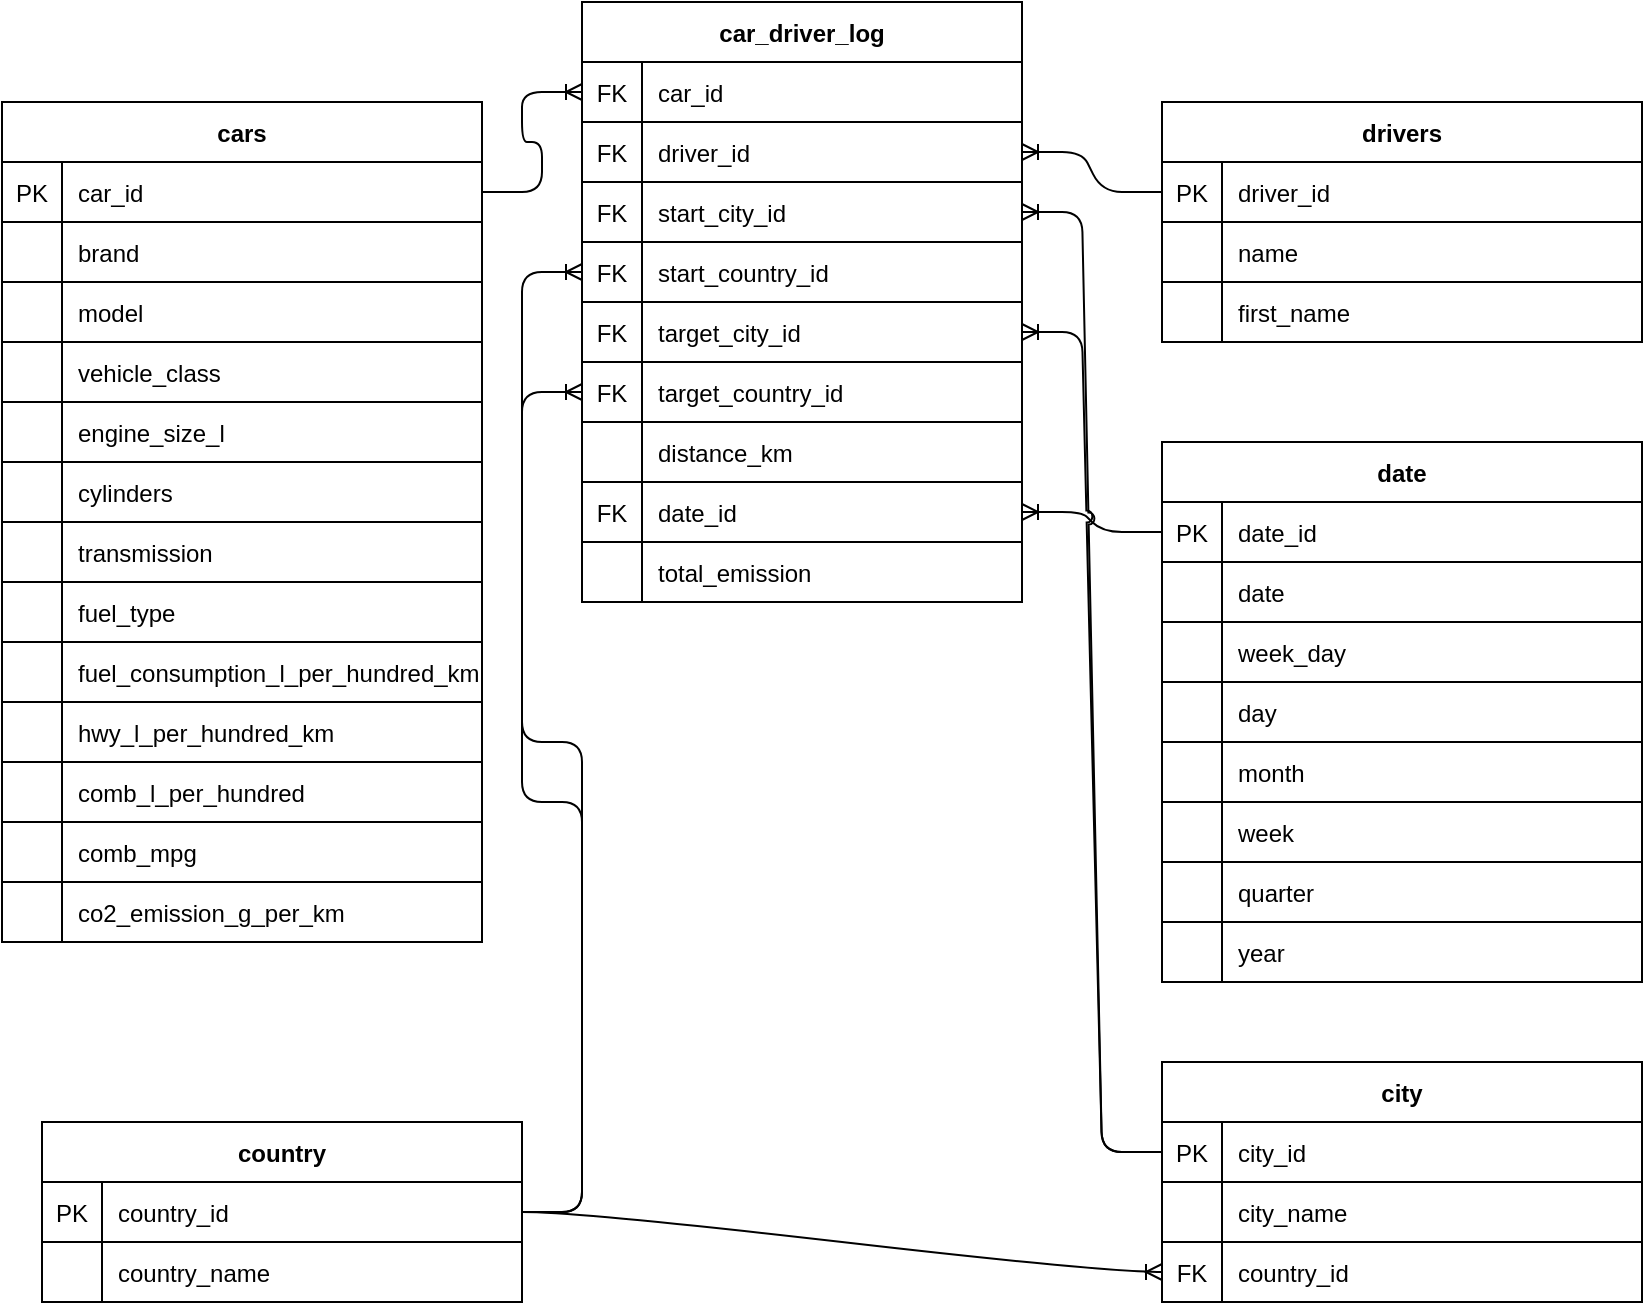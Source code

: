 <mxfile version="17.5.0" type="device"><diagram id="R2lEEEUBdFMjLlhIrx00" name="Page-1"><mxGraphModel dx="1422" dy="762" grid="1" gridSize="10" guides="1" tooltips="1" connect="1" arrows="1" fold="1" page="1" pageScale="1" pageWidth="850" pageHeight="1100" math="0" shadow="0" extFonts="Permanent Marker^https://fonts.googleapis.com/css?family=Permanent+Marker"><root><mxCell id="0"/><mxCell id="1" parent="0"/><mxCell id="C-vyLk0tnHw3VtMMgP7b-23" value="car_driver_log" style="shape=table;startSize=30;container=1;collapsible=1;childLayout=tableLayout;fixedRows=1;rowLines=0;fontStyle=1;align=center;resizeLast=1;" parent="1" vertex="1"><mxGeometry x="300" y="50" width="220" height="300" as="geometry"/></mxCell><mxCell id="jI9njVgpMl60CvaGrzsF-31" style="shape=partialRectangle;collapsible=0;dropTarget=0;pointerEvents=0;fillColor=none;points=[[0,0.5],[1,0.5]];portConstraint=eastwest;top=0;left=0;right=0;bottom=1;" vertex="1" parent="C-vyLk0tnHw3VtMMgP7b-23"><mxGeometry y="30" width="220" height="30" as="geometry"/></mxCell><mxCell id="jI9njVgpMl60CvaGrzsF-32" value="FK" style="shape=partialRectangle;overflow=hidden;connectable=0;fillColor=none;top=0;left=0;bottom=0;right=0;fontStyle=0;" vertex="1" parent="jI9njVgpMl60CvaGrzsF-31"><mxGeometry width="30" height="30" as="geometry"><mxRectangle width="30" height="30" as="alternateBounds"/></mxGeometry></mxCell><mxCell id="jI9njVgpMl60CvaGrzsF-33" value="car_id" style="shape=partialRectangle;overflow=hidden;connectable=0;fillColor=none;top=0;left=0;bottom=0;right=0;align=left;spacingLeft=6;fontStyle=0;" vertex="1" parent="jI9njVgpMl60CvaGrzsF-31"><mxGeometry x="30" width="190" height="30" as="geometry"><mxRectangle width="190" height="30" as="alternateBounds"/></mxGeometry></mxCell><mxCell id="jI9njVgpMl60CvaGrzsF-28" style="shape=partialRectangle;collapsible=0;dropTarget=0;pointerEvents=0;fillColor=none;points=[[0,0.5],[1,0.5]];portConstraint=eastwest;top=0;left=0;right=0;bottom=1;fontStyle=0" vertex="1" parent="C-vyLk0tnHw3VtMMgP7b-23"><mxGeometry y="60" width="220" height="30" as="geometry"/></mxCell><mxCell id="jI9njVgpMl60CvaGrzsF-29" value="FK" style="shape=partialRectangle;overflow=hidden;connectable=0;fillColor=none;top=0;left=0;bottom=0;right=0;fontStyle=0;" vertex="1" parent="jI9njVgpMl60CvaGrzsF-28"><mxGeometry width="30" height="30" as="geometry"><mxRectangle width="30" height="30" as="alternateBounds"/></mxGeometry></mxCell><mxCell id="jI9njVgpMl60CvaGrzsF-30" value="driver_id" style="shape=partialRectangle;overflow=hidden;connectable=0;fillColor=none;top=0;left=0;bottom=0;right=0;align=left;spacingLeft=6;fontStyle=0;" vertex="1" parent="jI9njVgpMl60CvaGrzsF-28"><mxGeometry x="30" width="190" height="30" as="geometry"><mxRectangle width="190" height="30" as="alternateBounds"/></mxGeometry></mxCell><mxCell id="jI9njVgpMl60CvaGrzsF-25" style="shape=partialRectangle;collapsible=0;dropTarget=0;pointerEvents=0;fillColor=none;points=[[0,0.5],[1,0.5]];portConstraint=eastwest;top=0;left=0;right=0;bottom=1;fontStyle=0" vertex="1" parent="C-vyLk0tnHw3VtMMgP7b-23"><mxGeometry y="90" width="220" height="30" as="geometry"/></mxCell><mxCell id="jI9njVgpMl60CvaGrzsF-26" value="FK" style="shape=partialRectangle;overflow=hidden;connectable=0;fillColor=none;top=0;left=0;bottom=0;right=0;fontStyle=0;" vertex="1" parent="jI9njVgpMl60CvaGrzsF-25"><mxGeometry width="30" height="30" as="geometry"><mxRectangle width="30" height="30" as="alternateBounds"/></mxGeometry></mxCell><mxCell id="jI9njVgpMl60CvaGrzsF-27" value="start_city_id" style="shape=partialRectangle;overflow=hidden;connectable=0;fillColor=none;top=0;left=0;bottom=0;right=0;align=left;spacingLeft=6;fontStyle=0;" vertex="1" parent="jI9njVgpMl60CvaGrzsF-25"><mxGeometry x="30" width="190" height="30" as="geometry"><mxRectangle width="190" height="30" as="alternateBounds"/></mxGeometry></mxCell><mxCell id="jI9njVgpMl60CvaGrzsF-22" style="shape=partialRectangle;collapsible=0;dropTarget=0;pointerEvents=0;fillColor=none;points=[[0,0.5],[1,0.5]];portConstraint=eastwest;top=0;left=0;right=0;bottom=1;fontStyle=0" vertex="1" parent="C-vyLk0tnHw3VtMMgP7b-23"><mxGeometry y="120" width="220" height="30" as="geometry"/></mxCell><mxCell id="jI9njVgpMl60CvaGrzsF-23" value="FK" style="shape=partialRectangle;overflow=hidden;connectable=0;fillColor=none;top=0;left=0;bottom=0;right=0;fontStyle=0;" vertex="1" parent="jI9njVgpMl60CvaGrzsF-22"><mxGeometry width="30" height="30" as="geometry"><mxRectangle width="30" height="30" as="alternateBounds"/></mxGeometry></mxCell><mxCell id="jI9njVgpMl60CvaGrzsF-24" value="start_country_id" style="shape=partialRectangle;overflow=hidden;connectable=0;fillColor=none;top=0;left=0;bottom=0;right=0;align=left;spacingLeft=6;fontStyle=0;" vertex="1" parent="jI9njVgpMl60CvaGrzsF-22"><mxGeometry x="30" width="190" height="30" as="geometry"><mxRectangle width="190" height="30" as="alternateBounds"/></mxGeometry></mxCell><mxCell id="jI9njVgpMl60CvaGrzsF-19" style="shape=partialRectangle;collapsible=0;dropTarget=0;pointerEvents=0;fillColor=none;points=[[0,0.5],[1,0.5]];portConstraint=eastwest;top=0;left=0;right=0;bottom=1;fontStyle=0" vertex="1" parent="C-vyLk0tnHw3VtMMgP7b-23"><mxGeometry y="150" width="220" height="30" as="geometry"/></mxCell><mxCell id="jI9njVgpMl60CvaGrzsF-20" value="FK" style="shape=partialRectangle;overflow=hidden;connectable=0;fillColor=none;top=0;left=0;bottom=0;right=0;fontStyle=0;" vertex="1" parent="jI9njVgpMl60CvaGrzsF-19"><mxGeometry width="30" height="30" as="geometry"><mxRectangle width="30" height="30" as="alternateBounds"/></mxGeometry></mxCell><mxCell id="jI9njVgpMl60CvaGrzsF-21" value="target_city_id" style="shape=partialRectangle;overflow=hidden;connectable=0;fillColor=none;top=0;left=0;bottom=0;right=0;align=left;spacingLeft=6;fontStyle=0;" vertex="1" parent="jI9njVgpMl60CvaGrzsF-19"><mxGeometry x="30" width="190" height="30" as="geometry"><mxRectangle width="190" height="30" as="alternateBounds"/></mxGeometry></mxCell><mxCell id="jI9njVgpMl60CvaGrzsF-16" style="shape=partialRectangle;collapsible=0;dropTarget=0;pointerEvents=0;fillColor=none;points=[[0,0.5],[1,0.5]];portConstraint=eastwest;top=0;left=0;right=0;bottom=1;fontStyle=0" vertex="1" parent="C-vyLk0tnHw3VtMMgP7b-23"><mxGeometry y="180" width="220" height="30" as="geometry"/></mxCell><mxCell id="jI9njVgpMl60CvaGrzsF-17" value="FK" style="shape=partialRectangle;overflow=hidden;connectable=0;fillColor=none;top=0;left=0;bottom=0;right=0;fontStyle=0;" vertex="1" parent="jI9njVgpMl60CvaGrzsF-16"><mxGeometry width="30" height="30" as="geometry"><mxRectangle width="30" height="30" as="alternateBounds"/></mxGeometry></mxCell><mxCell id="jI9njVgpMl60CvaGrzsF-18" value="target_country_id" style="shape=partialRectangle;overflow=hidden;connectable=0;fillColor=none;top=0;left=0;bottom=0;right=0;align=left;spacingLeft=6;fontStyle=0;" vertex="1" parent="jI9njVgpMl60CvaGrzsF-16"><mxGeometry x="30" width="190" height="30" as="geometry"><mxRectangle width="190" height="30" as="alternateBounds"/></mxGeometry></mxCell><mxCell id="jI9njVgpMl60CvaGrzsF-13" style="shape=partialRectangle;collapsible=0;dropTarget=0;pointerEvents=0;fillColor=none;points=[[0,0.5],[1,0.5]];portConstraint=eastwest;top=0;left=0;right=0;bottom=1;fontStyle=0" vertex="1" parent="C-vyLk0tnHw3VtMMgP7b-23"><mxGeometry y="210" width="220" height="30" as="geometry"/></mxCell><mxCell id="jI9njVgpMl60CvaGrzsF-14" style="shape=partialRectangle;overflow=hidden;connectable=0;fillColor=none;top=0;left=0;bottom=0;right=0;fontStyle=0;" vertex="1" parent="jI9njVgpMl60CvaGrzsF-13"><mxGeometry width="30" height="30" as="geometry"><mxRectangle width="30" height="30" as="alternateBounds"/></mxGeometry></mxCell><mxCell id="jI9njVgpMl60CvaGrzsF-15" value="distance_km" style="shape=partialRectangle;overflow=hidden;connectable=0;fillColor=none;top=0;left=0;bottom=0;right=0;align=left;spacingLeft=6;fontStyle=0;" vertex="1" parent="jI9njVgpMl60CvaGrzsF-13"><mxGeometry x="30" width="190" height="30" as="geometry"><mxRectangle width="190" height="30" as="alternateBounds"/></mxGeometry></mxCell><mxCell id="jI9njVgpMl60CvaGrzsF-10" style="shape=partialRectangle;collapsible=0;dropTarget=0;pointerEvents=0;fillColor=none;points=[[0,0.5],[1,0.5]];portConstraint=eastwest;top=0;left=0;right=0;bottom=1;fontStyle=0" vertex="1" parent="C-vyLk0tnHw3VtMMgP7b-23"><mxGeometry y="240" width="220" height="30" as="geometry"/></mxCell><mxCell id="jI9njVgpMl60CvaGrzsF-11" value="FK" style="shape=partialRectangle;overflow=hidden;connectable=0;fillColor=none;top=0;left=0;bottom=0;right=0;fontStyle=0;" vertex="1" parent="jI9njVgpMl60CvaGrzsF-10"><mxGeometry width="30" height="30" as="geometry"><mxRectangle width="30" height="30" as="alternateBounds"/></mxGeometry></mxCell><mxCell id="jI9njVgpMl60CvaGrzsF-12" value="date_id" style="shape=partialRectangle;overflow=hidden;connectable=0;fillColor=none;top=0;left=0;bottom=0;right=0;align=left;spacingLeft=6;fontStyle=0;" vertex="1" parent="jI9njVgpMl60CvaGrzsF-10"><mxGeometry x="30" width="190" height="30" as="geometry"><mxRectangle width="190" height="30" as="alternateBounds"/></mxGeometry></mxCell><mxCell id="jI9njVgpMl60CvaGrzsF-7" style="shape=partialRectangle;collapsible=0;dropTarget=0;pointerEvents=0;fillColor=none;points=[[0,0.5],[1,0.5]];portConstraint=eastwest;top=0;left=0;right=0;bottom=1;fontStyle=0" vertex="1" parent="C-vyLk0tnHw3VtMMgP7b-23"><mxGeometry y="270" width="220" height="30" as="geometry"/></mxCell><mxCell id="jI9njVgpMl60CvaGrzsF-8" style="shape=partialRectangle;overflow=hidden;connectable=0;fillColor=none;top=0;left=0;bottom=0;right=0;fontStyle=0;" vertex="1" parent="jI9njVgpMl60CvaGrzsF-7"><mxGeometry width="30" height="30" as="geometry"><mxRectangle width="30" height="30" as="alternateBounds"/></mxGeometry></mxCell><mxCell id="jI9njVgpMl60CvaGrzsF-9" value="total_emission" style="shape=partialRectangle;overflow=hidden;connectable=0;fillColor=none;top=0;left=0;bottom=0;right=0;align=left;spacingLeft=6;fontStyle=0;" vertex="1" parent="jI9njVgpMl60CvaGrzsF-7"><mxGeometry x="30" width="190" height="30" as="geometry"><mxRectangle width="190" height="30" as="alternateBounds"/></mxGeometry></mxCell><mxCell id="jI9njVgpMl60CvaGrzsF-34" value="cars" style="shape=table;startSize=30;container=1;collapsible=1;childLayout=tableLayout;fixedRows=1;rowLines=0;fontStyle=1;align=center;resizeLast=1;" vertex="1" parent="1"><mxGeometry x="10" y="100" width="240" height="420" as="geometry"/></mxCell><mxCell id="jI9njVgpMl60CvaGrzsF-35" style="shape=partialRectangle;collapsible=0;dropTarget=0;pointerEvents=0;fillColor=none;points=[[0,0.5],[1,0.5]];portConstraint=eastwest;top=0;left=0;right=0;bottom=1;" vertex="1" parent="jI9njVgpMl60CvaGrzsF-34"><mxGeometry y="30" width="240" height="30" as="geometry"/></mxCell><mxCell id="jI9njVgpMl60CvaGrzsF-36" value="PK" style="shape=partialRectangle;overflow=hidden;connectable=0;fillColor=none;top=0;left=0;bottom=0;right=0;fontStyle=0;" vertex="1" parent="jI9njVgpMl60CvaGrzsF-35"><mxGeometry width="30" height="30" as="geometry"><mxRectangle width="30" height="30" as="alternateBounds"/></mxGeometry></mxCell><mxCell id="jI9njVgpMl60CvaGrzsF-37" value="car_id" style="shape=partialRectangle;overflow=hidden;connectable=0;fillColor=none;top=0;left=0;bottom=0;right=0;align=left;spacingLeft=6;fontStyle=0;" vertex="1" parent="jI9njVgpMl60CvaGrzsF-35"><mxGeometry x="30" width="210" height="30" as="geometry"><mxRectangle width="210" height="30" as="alternateBounds"/></mxGeometry></mxCell><mxCell id="jI9njVgpMl60CvaGrzsF-50" style="shape=partialRectangle;collapsible=0;dropTarget=0;pointerEvents=0;fillColor=none;points=[[0,0.5],[1,0.5]];portConstraint=eastwest;top=0;left=0;right=0;bottom=1;fontStyle=0" vertex="1" parent="jI9njVgpMl60CvaGrzsF-34"><mxGeometry y="60" width="240" height="30" as="geometry"/></mxCell><mxCell id="jI9njVgpMl60CvaGrzsF-51" value="" style="shape=partialRectangle;overflow=hidden;connectable=0;fillColor=none;top=0;left=0;bottom=0;right=0;fontStyle=0;" vertex="1" parent="jI9njVgpMl60CvaGrzsF-50"><mxGeometry width="30" height="30" as="geometry"><mxRectangle width="30" height="30" as="alternateBounds"/></mxGeometry></mxCell><mxCell id="jI9njVgpMl60CvaGrzsF-52" value="brand" style="shape=partialRectangle;overflow=hidden;connectable=0;fillColor=none;top=0;left=0;bottom=0;right=0;align=left;spacingLeft=6;fontStyle=0;" vertex="1" parent="jI9njVgpMl60CvaGrzsF-50"><mxGeometry x="30" width="210" height="30" as="geometry"><mxRectangle width="210" height="30" as="alternateBounds"/></mxGeometry></mxCell><mxCell id="jI9njVgpMl60CvaGrzsF-53" style="shape=partialRectangle;collapsible=0;dropTarget=0;pointerEvents=0;fillColor=none;points=[[0,0.5],[1,0.5]];portConstraint=eastwest;top=0;left=0;right=0;bottom=1;fontStyle=0" vertex="1" parent="jI9njVgpMl60CvaGrzsF-34"><mxGeometry y="90" width="240" height="30" as="geometry"/></mxCell><mxCell id="jI9njVgpMl60CvaGrzsF-54" style="shape=partialRectangle;overflow=hidden;connectable=0;fillColor=none;top=0;left=0;bottom=0;right=0;fontStyle=0;" vertex="1" parent="jI9njVgpMl60CvaGrzsF-53"><mxGeometry width="30" height="30" as="geometry"><mxRectangle width="30" height="30" as="alternateBounds"/></mxGeometry></mxCell><mxCell id="jI9njVgpMl60CvaGrzsF-55" value="model" style="shape=partialRectangle;overflow=hidden;connectable=0;fillColor=none;top=0;left=0;bottom=0;right=0;align=left;spacingLeft=6;fontStyle=0;" vertex="1" parent="jI9njVgpMl60CvaGrzsF-53"><mxGeometry x="30" width="210" height="30" as="geometry"><mxRectangle width="210" height="30" as="alternateBounds"/></mxGeometry></mxCell><mxCell id="jI9njVgpMl60CvaGrzsF-56" style="shape=partialRectangle;collapsible=0;dropTarget=0;pointerEvents=0;fillColor=none;points=[[0,0.5],[1,0.5]];portConstraint=eastwest;top=0;left=0;right=0;bottom=1;fontStyle=0" vertex="1" parent="jI9njVgpMl60CvaGrzsF-34"><mxGeometry y="120" width="240" height="30" as="geometry"/></mxCell><mxCell id="jI9njVgpMl60CvaGrzsF-57" value="" style="shape=partialRectangle;overflow=hidden;connectable=0;fillColor=none;top=0;left=0;bottom=0;right=0;fontStyle=0;" vertex="1" parent="jI9njVgpMl60CvaGrzsF-56"><mxGeometry width="30" height="30" as="geometry"><mxRectangle width="30" height="30" as="alternateBounds"/></mxGeometry></mxCell><mxCell id="jI9njVgpMl60CvaGrzsF-58" value="vehicle_class" style="shape=partialRectangle;overflow=hidden;connectable=0;fillColor=none;top=0;left=0;bottom=0;right=0;align=left;spacingLeft=6;fontStyle=0;" vertex="1" parent="jI9njVgpMl60CvaGrzsF-56"><mxGeometry x="30" width="210" height="30" as="geometry"><mxRectangle width="210" height="30" as="alternateBounds"/></mxGeometry></mxCell><mxCell id="jI9njVgpMl60CvaGrzsF-59" style="shape=partialRectangle;collapsible=0;dropTarget=0;pointerEvents=0;fillColor=none;points=[[0,0.5],[1,0.5]];portConstraint=eastwest;top=0;left=0;right=0;bottom=1;fontStyle=0" vertex="1" parent="jI9njVgpMl60CvaGrzsF-34"><mxGeometry y="150" width="240" height="30" as="geometry"/></mxCell><mxCell id="jI9njVgpMl60CvaGrzsF-60" style="shape=partialRectangle;overflow=hidden;connectable=0;fillColor=none;top=0;left=0;bottom=0;right=0;fontStyle=0;" vertex="1" parent="jI9njVgpMl60CvaGrzsF-59"><mxGeometry width="30" height="30" as="geometry"><mxRectangle width="30" height="30" as="alternateBounds"/></mxGeometry></mxCell><mxCell id="jI9njVgpMl60CvaGrzsF-61" value="engine_size_l" style="shape=partialRectangle;overflow=hidden;connectable=0;fillColor=none;top=0;left=0;bottom=0;right=0;align=left;spacingLeft=6;fontStyle=0;" vertex="1" parent="jI9njVgpMl60CvaGrzsF-59"><mxGeometry x="30" width="210" height="30" as="geometry"><mxRectangle width="210" height="30" as="alternateBounds"/></mxGeometry></mxCell><mxCell id="jI9njVgpMl60CvaGrzsF-65" style="shape=partialRectangle;collapsible=0;dropTarget=0;pointerEvents=0;fillColor=none;points=[[0,0.5],[1,0.5]];portConstraint=eastwest;top=0;left=0;right=0;bottom=1;fontStyle=0" vertex="1" parent="jI9njVgpMl60CvaGrzsF-34"><mxGeometry y="180" width="240" height="30" as="geometry"/></mxCell><mxCell id="jI9njVgpMl60CvaGrzsF-66" style="shape=partialRectangle;overflow=hidden;connectable=0;fillColor=none;top=0;left=0;bottom=0;right=0;fontStyle=0;" vertex="1" parent="jI9njVgpMl60CvaGrzsF-65"><mxGeometry width="30" height="30" as="geometry"><mxRectangle width="30" height="30" as="alternateBounds"/></mxGeometry></mxCell><mxCell id="jI9njVgpMl60CvaGrzsF-67" value="cylinders" style="shape=partialRectangle;overflow=hidden;connectable=0;fillColor=none;top=0;left=0;bottom=0;right=0;align=left;spacingLeft=6;fontStyle=0;" vertex="1" parent="jI9njVgpMl60CvaGrzsF-65"><mxGeometry x="30" width="210" height="30" as="geometry"><mxRectangle width="210" height="30" as="alternateBounds"/></mxGeometry></mxCell><mxCell id="jI9njVgpMl60CvaGrzsF-68" style="shape=partialRectangle;collapsible=0;dropTarget=0;pointerEvents=0;fillColor=none;points=[[0,0.5],[1,0.5]];portConstraint=eastwest;top=0;left=0;right=0;bottom=1;fontStyle=0" vertex="1" parent="jI9njVgpMl60CvaGrzsF-34"><mxGeometry y="210" width="240" height="30" as="geometry"/></mxCell><mxCell id="jI9njVgpMl60CvaGrzsF-69" style="shape=partialRectangle;overflow=hidden;connectable=0;fillColor=none;top=0;left=0;bottom=0;right=0;fontStyle=0;" vertex="1" parent="jI9njVgpMl60CvaGrzsF-68"><mxGeometry width="30" height="30" as="geometry"><mxRectangle width="30" height="30" as="alternateBounds"/></mxGeometry></mxCell><mxCell id="jI9njVgpMl60CvaGrzsF-70" value="transmission" style="shape=partialRectangle;overflow=hidden;connectable=0;fillColor=none;top=0;left=0;bottom=0;right=0;align=left;spacingLeft=6;fontStyle=0;" vertex="1" parent="jI9njVgpMl60CvaGrzsF-68"><mxGeometry x="30" width="210" height="30" as="geometry"><mxRectangle width="210" height="30" as="alternateBounds"/></mxGeometry></mxCell><mxCell id="jI9njVgpMl60CvaGrzsF-71" style="shape=partialRectangle;collapsible=0;dropTarget=0;pointerEvents=0;fillColor=none;points=[[0,0.5],[1,0.5]];portConstraint=eastwest;top=0;left=0;right=0;bottom=1;fontStyle=0" vertex="1" parent="jI9njVgpMl60CvaGrzsF-34"><mxGeometry y="240" width="240" height="30" as="geometry"/></mxCell><mxCell id="jI9njVgpMl60CvaGrzsF-72" style="shape=partialRectangle;overflow=hidden;connectable=0;fillColor=none;top=0;left=0;bottom=0;right=0;fontStyle=0;" vertex="1" parent="jI9njVgpMl60CvaGrzsF-71"><mxGeometry width="30" height="30" as="geometry"><mxRectangle width="30" height="30" as="alternateBounds"/></mxGeometry></mxCell><mxCell id="jI9njVgpMl60CvaGrzsF-73" value="fuel_type" style="shape=partialRectangle;overflow=hidden;connectable=0;fillColor=none;top=0;left=0;bottom=0;right=0;align=left;spacingLeft=6;fontStyle=0;" vertex="1" parent="jI9njVgpMl60CvaGrzsF-71"><mxGeometry x="30" width="210" height="30" as="geometry"><mxRectangle width="210" height="30" as="alternateBounds"/></mxGeometry></mxCell><mxCell id="jI9njVgpMl60CvaGrzsF-74" style="shape=partialRectangle;collapsible=0;dropTarget=0;pointerEvents=0;fillColor=none;points=[[0,0.5],[1,0.5]];portConstraint=eastwest;top=0;left=0;right=0;bottom=1;fontStyle=0" vertex="1" parent="jI9njVgpMl60CvaGrzsF-34"><mxGeometry y="270" width="240" height="30" as="geometry"/></mxCell><mxCell id="jI9njVgpMl60CvaGrzsF-75" style="shape=partialRectangle;overflow=hidden;connectable=0;fillColor=none;top=0;left=0;bottom=0;right=0;fontStyle=0;" vertex="1" parent="jI9njVgpMl60CvaGrzsF-74"><mxGeometry width="30" height="30" as="geometry"><mxRectangle width="30" height="30" as="alternateBounds"/></mxGeometry></mxCell><mxCell id="jI9njVgpMl60CvaGrzsF-76" value="fuel_consumption_l_per_hundred_km" style="shape=partialRectangle;overflow=hidden;connectable=0;fillColor=none;top=0;left=0;bottom=0;right=0;align=left;spacingLeft=6;fontStyle=0;" vertex="1" parent="jI9njVgpMl60CvaGrzsF-74"><mxGeometry x="30" width="210" height="30" as="geometry"><mxRectangle width="210" height="30" as="alternateBounds"/></mxGeometry></mxCell><mxCell id="jI9njVgpMl60CvaGrzsF-77" style="shape=partialRectangle;collapsible=0;dropTarget=0;pointerEvents=0;fillColor=none;points=[[0,0.5],[1,0.5]];portConstraint=eastwest;top=0;left=0;right=0;bottom=1;fontStyle=0" vertex="1" parent="jI9njVgpMl60CvaGrzsF-34"><mxGeometry y="300" width="240" height="30" as="geometry"/></mxCell><mxCell id="jI9njVgpMl60CvaGrzsF-78" style="shape=partialRectangle;overflow=hidden;connectable=0;fillColor=none;top=0;left=0;bottom=0;right=0;fontStyle=0;" vertex="1" parent="jI9njVgpMl60CvaGrzsF-77"><mxGeometry width="30" height="30" as="geometry"><mxRectangle width="30" height="30" as="alternateBounds"/></mxGeometry></mxCell><mxCell id="jI9njVgpMl60CvaGrzsF-79" value="hwy_l_per_hundred_km" style="shape=partialRectangle;overflow=hidden;connectable=0;fillColor=none;top=0;left=0;bottom=0;right=0;align=left;spacingLeft=6;fontStyle=0;" vertex="1" parent="jI9njVgpMl60CvaGrzsF-77"><mxGeometry x="30" width="210" height="30" as="geometry"><mxRectangle width="210" height="30" as="alternateBounds"/></mxGeometry></mxCell><mxCell id="jI9njVgpMl60CvaGrzsF-80" style="shape=partialRectangle;collapsible=0;dropTarget=0;pointerEvents=0;fillColor=none;points=[[0,0.5],[1,0.5]];portConstraint=eastwest;top=0;left=0;right=0;bottom=1;fontStyle=0" vertex="1" parent="jI9njVgpMl60CvaGrzsF-34"><mxGeometry y="330" width="240" height="30" as="geometry"/></mxCell><mxCell id="jI9njVgpMl60CvaGrzsF-81" style="shape=partialRectangle;overflow=hidden;connectable=0;fillColor=none;top=0;left=0;bottom=0;right=0;fontStyle=0;" vertex="1" parent="jI9njVgpMl60CvaGrzsF-80"><mxGeometry width="30" height="30" as="geometry"><mxRectangle width="30" height="30" as="alternateBounds"/></mxGeometry></mxCell><mxCell id="jI9njVgpMl60CvaGrzsF-82" value="comb_l_per_hundred" style="shape=partialRectangle;overflow=hidden;connectable=0;fillColor=none;top=0;left=0;bottom=0;right=0;align=left;spacingLeft=6;fontStyle=0;" vertex="1" parent="jI9njVgpMl60CvaGrzsF-80"><mxGeometry x="30" width="210" height="30" as="geometry"><mxRectangle width="210" height="30" as="alternateBounds"/></mxGeometry></mxCell><mxCell id="jI9njVgpMl60CvaGrzsF-83" style="shape=partialRectangle;collapsible=0;dropTarget=0;pointerEvents=0;fillColor=none;points=[[0,0.5],[1,0.5]];portConstraint=eastwest;top=0;left=0;right=0;bottom=1;fontStyle=0" vertex="1" parent="jI9njVgpMl60CvaGrzsF-34"><mxGeometry y="360" width="240" height="30" as="geometry"/></mxCell><mxCell id="jI9njVgpMl60CvaGrzsF-84" style="shape=partialRectangle;overflow=hidden;connectable=0;fillColor=none;top=0;left=0;bottom=0;right=0;fontStyle=0;" vertex="1" parent="jI9njVgpMl60CvaGrzsF-83"><mxGeometry width="30" height="30" as="geometry"><mxRectangle width="30" height="30" as="alternateBounds"/></mxGeometry></mxCell><mxCell id="jI9njVgpMl60CvaGrzsF-85" value="comb_mpg" style="shape=partialRectangle;overflow=hidden;connectable=0;fillColor=none;top=0;left=0;bottom=0;right=0;align=left;spacingLeft=6;fontStyle=0;" vertex="1" parent="jI9njVgpMl60CvaGrzsF-83"><mxGeometry x="30" width="210" height="30" as="geometry"><mxRectangle width="210" height="30" as="alternateBounds"/></mxGeometry></mxCell><mxCell id="jI9njVgpMl60CvaGrzsF-86" style="shape=partialRectangle;collapsible=0;dropTarget=0;pointerEvents=0;fillColor=none;points=[[0,0.5],[1,0.5]];portConstraint=eastwest;top=0;left=0;right=0;bottom=1;fontStyle=0" vertex="1" parent="jI9njVgpMl60CvaGrzsF-34"><mxGeometry y="390" width="240" height="30" as="geometry"/></mxCell><mxCell id="jI9njVgpMl60CvaGrzsF-87" style="shape=partialRectangle;overflow=hidden;connectable=0;fillColor=none;top=0;left=0;bottom=0;right=0;fontStyle=0;" vertex="1" parent="jI9njVgpMl60CvaGrzsF-86"><mxGeometry width="30" height="30" as="geometry"><mxRectangle width="30" height="30" as="alternateBounds"/></mxGeometry></mxCell><mxCell id="jI9njVgpMl60CvaGrzsF-88" value="co2_emission_g_per_km" style="shape=partialRectangle;overflow=hidden;connectable=0;fillColor=none;top=0;left=0;bottom=0;right=0;align=left;spacingLeft=6;fontStyle=0;" vertex="1" parent="jI9njVgpMl60CvaGrzsF-86"><mxGeometry x="30" width="210" height="30" as="geometry"><mxRectangle width="210" height="30" as="alternateBounds"/></mxGeometry></mxCell><mxCell id="jI9njVgpMl60CvaGrzsF-117" value="drivers" style="shape=table;startSize=30;container=1;collapsible=1;childLayout=tableLayout;fixedRows=1;rowLines=0;fontStyle=1;align=center;resizeLast=1;" vertex="1" parent="1"><mxGeometry x="590" y="100" width="240" height="120" as="geometry"/></mxCell><mxCell id="jI9njVgpMl60CvaGrzsF-118" style="shape=partialRectangle;collapsible=0;dropTarget=0;pointerEvents=0;fillColor=none;points=[[0,0.5],[1,0.5]];portConstraint=eastwest;top=0;left=0;right=0;bottom=1;" vertex="1" parent="jI9njVgpMl60CvaGrzsF-117"><mxGeometry y="30" width="240" height="30" as="geometry"/></mxCell><mxCell id="jI9njVgpMl60CvaGrzsF-119" value="PK" style="shape=partialRectangle;overflow=hidden;connectable=0;fillColor=none;top=0;left=0;bottom=0;right=0;fontStyle=0;" vertex="1" parent="jI9njVgpMl60CvaGrzsF-118"><mxGeometry width="30" height="30" as="geometry"><mxRectangle width="30" height="30" as="alternateBounds"/></mxGeometry></mxCell><mxCell id="jI9njVgpMl60CvaGrzsF-120" value="driver_id" style="shape=partialRectangle;overflow=hidden;connectable=0;fillColor=none;top=0;left=0;bottom=0;right=0;align=left;spacingLeft=6;fontStyle=0;" vertex="1" parent="jI9njVgpMl60CvaGrzsF-118"><mxGeometry x="30" width="210" height="30" as="geometry"><mxRectangle width="210" height="30" as="alternateBounds"/></mxGeometry></mxCell><mxCell id="jI9njVgpMl60CvaGrzsF-121" style="shape=partialRectangle;collapsible=0;dropTarget=0;pointerEvents=0;fillColor=none;points=[[0,0.5],[1,0.5]];portConstraint=eastwest;top=0;left=0;right=0;bottom=1;fontStyle=0" vertex="1" parent="jI9njVgpMl60CvaGrzsF-117"><mxGeometry y="60" width="240" height="30" as="geometry"/></mxCell><mxCell id="jI9njVgpMl60CvaGrzsF-122" value="" style="shape=partialRectangle;overflow=hidden;connectable=0;fillColor=none;top=0;left=0;bottom=0;right=0;fontStyle=0;" vertex="1" parent="jI9njVgpMl60CvaGrzsF-121"><mxGeometry width="30" height="30" as="geometry"><mxRectangle width="30" height="30" as="alternateBounds"/></mxGeometry></mxCell><mxCell id="jI9njVgpMl60CvaGrzsF-123" value="name" style="shape=partialRectangle;overflow=hidden;connectable=0;fillColor=none;top=0;left=0;bottom=0;right=0;align=left;spacingLeft=6;fontStyle=0;" vertex="1" parent="jI9njVgpMl60CvaGrzsF-121"><mxGeometry x="30" width="210" height="30" as="geometry"><mxRectangle width="210" height="30" as="alternateBounds"/></mxGeometry></mxCell><mxCell id="jI9njVgpMl60CvaGrzsF-124" style="shape=partialRectangle;collapsible=0;dropTarget=0;pointerEvents=0;fillColor=none;points=[[0,0.5],[1,0.5]];portConstraint=eastwest;top=0;left=0;right=0;bottom=1;fontStyle=0" vertex="1" parent="jI9njVgpMl60CvaGrzsF-117"><mxGeometry y="90" width="240" height="30" as="geometry"/></mxCell><mxCell id="jI9njVgpMl60CvaGrzsF-125" style="shape=partialRectangle;overflow=hidden;connectable=0;fillColor=none;top=0;left=0;bottom=0;right=0;fontStyle=0;" vertex="1" parent="jI9njVgpMl60CvaGrzsF-124"><mxGeometry width="30" height="30" as="geometry"><mxRectangle width="30" height="30" as="alternateBounds"/></mxGeometry></mxCell><mxCell id="jI9njVgpMl60CvaGrzsF-126" value="first_name" style="shape=partialRectangle;overflow=hidden;connectable=0;fillColor=none;top=0;left=0;bottom=0;right=0;align=left;spacingLeft=6;fontStyle=0;" vertex="1" parent="jI9njVgpMl60CvaGrzsF-124"><mxGeometry x="30" width="210" height="30" as="geometry"><mxRectangle width="210" height="30" as="alternateBounds"/></mxGeometry></mxCell><mxCell id="jI9njVgpMl60CvaGrzsF-157" value="date" style="shape=table;startSize=30;container=1;collapsible=1;childLayout=tableLayout;fixedRows=1;rowLines=0;fontStyle=1;align=center;resizeLast=1;" vertex="1" parent="1"><mxGeometry x="590" y="270" width="240" height="270" as="geometry"/></mxCell><mxCell id="jI9njVgpMl60CvaGrzsF-158" style="shape=partialRectangle;collapsible=0;dropTarget=0;pointerEvents=0;fillColor=none;points=[[0,0.5],[1,0.5]];portConstraint=eastwest;top=0;left=0;right=0;bottom=1;" vertex="1" parent="jI9njVgpMl60CvaGrzsF-157"><mxGeometry y="30" width="240" height="30" as="geometry"/></mxCell><mxCell id="jI9njVgpMl60CvaGrzsF-159" value="PK" style="shape=partialRectangle;overflow=hidden;connectable=0;fillColor=none;top=0;left=0;bottom=0;right=0;fontStyle=0;" vertex="1" parent="jI9njVgpMl60CvaGrzsF-158"><mxGeometry width="30" height="30" as="geometry"><mxRectangle width="30" height="30" as="alternateBounds"/></mxGeometry></mxCell><mxCell id="jI9njVgpMl60CvaGrzsF-160" value="date_id" style="shape=partialRectangle;overflow=hidden;connectable=0;fillColor=none;top=0;left=0;bottom=0;right=0;align=left;spacingLeft=6;fontStyle=0;" vertex="1" parent="jI9njVgpMl60CvaGrzsF-158"><mxGeometry x="30" width="210" height="30" as="geometry"><mxRectangle width="210" height="30" as="alternateBounds"/></mxGeometry></mxCell><mxCell id="jI9njVgpMl60CvaGrzsF-161" style="shape=partialRectangle;collapsible=0;dropTarget=0;pointerEvents=0;fillColor=none;points=[[0,0.5],[1,0.5]];portConstraint=eastwest;top=0;left=0;right=0;bottom=1;fontStyle=0" vertex="1" parent="jI9njVgpMl60CvaGrzsF-157"><mxGeometry y="60" width="240" height="30" as="geometry"/></mxCell><mxCell id="jI9njVgpMl60CvaGrzsF-162" value="" style="shape=partialRectangle;overflow=hidden;connectable=0;fillColor=none;top=0;left=0;bottom=0;right=0;fontStyle=0;" vertex="1" parent="jI9njVgpMl60CvaGrzsF-161"><mxGeometry width="30" height="30" as="geometry"><mxRectangle width="30" height="30" as="alternateBounds"/></mxGeometry></mxCell><mxCell id="jI9njVgpMl60CvaGrzsF-163" value="date" style="shape=partialRectangle;overflow=hidden;connectable=0;fillColor=none;top=0;left=0;bottom=0;right=0;align=left;spacingLeft=6;fontStyle=0;" vertex="1" parent="jI9njVgpMl60CvaGrzsF-161"><mxGeometry x="30" width="210" height="30" as="geometry"><mxRectangle width="210" height="30" as="alternateBounds"/></mxGeometry></mxCell><mxCell id="jI9njVgpMl60CvaGrzsF-164" style="shape=partialRectangle;collapsible=0;dropTarget=0;pointerEvents=0;fillColor=none;points=[[0,0.5],[1,0.5]];portConstraint=eastwest;top=0;left=0;right=0;bottom=1;fontStyle=0" vertex="1" parent="jI9njVgpMl60CvaGrzsF-157"><mxGeometry y="90" width="240" height="30" as="geometry"/></mxCell><mxCell id="jI9njVgpMl60CvaGrzsF-165" style="shape=partialRectangle;overflow=hidden;connectable=0;fillColor=none;top=0;left=0;bottom=0;right=0;fontStyle=0;" vertex="1" parent="jI9njVgpMl60CvaGrzsF-164"><mxGeometry width="30" height="30" as="geometry"><mxRectangle width="30" height="30" as="alternateBounds"/></mxGeometry></mxCell><mxCell id="jI9njVgpMl60CvaGrzsF-166" value="week_day" style="shape=partialRectangle;overflow=hidden;connectable=0;fillColor=none;top=0;left=0;bottom=0;right=0;align=left;spacingLeft=6;fontStyle=0;" vertex="1" parent="jI9njVgpMl60CvaGrzsF-164"><mxGeometry x="30" width="210" height="30" as="geometry"><mxRectangle width="210" height="30" as="alternateBounds"/></mxGeometry></mxCell><mxCell id="jI9njVgpMl60CvaGrzsF-167" style="shape=partialRectangle;collapsible=0;dropTarget=0;pointerEvents=0;fillColor=none;points=[[0,0.5],[1,0.5]];portConstraint=eastwest;top=0;left=0;right=0;bottom=1;fontStyle=0" vertex="1" parent="jI9njVgpMl60CvaGrzsF-157"><mxGeometry y="120" width="240" height="30" as="geometry"/></mxCell><mxCell id="jI9njVgpMl60CvaGrzsF-168" style="shape=partialRectangle;overflow=hidden;connectable=0;fillColor=none;top=0;left=0;bottom=0;right=0;fontStyle=0;" vertex="1" parent="jI9njVgpMl60CvaGrzsF-167"><mxGeometry width="30" height="30" as="geometry"><mxRectangle width="30" height="30" as="alternateBounds"/></mxGeometry></mxCell><mxCell id="jI9njVgpMl60CvaGrzsF-169" value="day" style="shape=partialRectangle;overflow=hidden;connectable=0;fillColor=none;top=0;left=0;bottom=0;right=0;align=left;spacingLeft=6;fontStyle=0;" vertex="1" parent="jI9njVgpMl60CvaGrzsF-167"><mxGeometry x="30" width="210" height="30" as="geometry"><mxRectangle width="210" height="30" as="alternateBounds"/></mxGeometry></mxCell><mxCell id="jI9njVgpMl60CvaGrzsF-170" style="shape=partialRectangle;collapsible=0;dropTarget=0;pointerEvents=0;fillColor=none;points=[[0,0.5],[1,0.5]];portConstraint=eastwest;top=0;left=0;right=0;bottom=1;fontStyle=0" vertex="1" parent="jI9njVgpMl60CvaGrzsF-157"><mxGeometry y="150" width="240" height="30" as="geometry"/></mxCell><mxCell id="jI9njVgpMl60CvaGrzsF-171" style="shape=partialRectangle;overflow=hidden;connectable=0;fillColor=none;top=0;left=0;bottom=0;right=0;fontStyle=0;" vertex="1" parent="jI9njVgpMl60CvaGrzsF-170"><mxGeometry width="30" height="30" as="geometry"><mxRectangle width="30" height="30" as="alternateBounds"/></mxGeometry></mxCell><mxCell id="jI9njVgpMl60CvaGrzsF-172" value="month" style="shape=partialRectangle;overflow=hidden;connectable=0;fillColor=none;top=0;left=0;bottom=0;right=0;align=left;spacingLeft=6;fontStyle=0;" vertex="1" parent="jI9njVgpMl60CvaGrzsF-170"><mxGeometry x="30" width="210" height="30" as="geometry"><mxRectangle width="210" height="30" as="alternateBounds"/></mxGeometry></mxCell><mxCell id="jI9njVgpMl60CvaGrzsF-173" style="shape=partialRectangle;collapsible=0;dropTarget=0;pointerEvents=0;fillColor=none;points=[[0,0.5],[1,0.5]];portConstraint=eastwest;top=0;left=0;right=0;bottom=1;fontStyle=0" vertex="1" parent="jI9njVgpMl60CvaGrzsF-157"><mxGeometry y="180" width="240" height="30" as="geometry"/></mxCell><mxCell id="jI9njVgpMl60CvaGrzsF-174" style="shape=partialRectangle;overflow=hidden;connectable=0;fillColor=none;top=0;left=0;bottom=0;right=0;fontStyle=0;" vertex="1" parent="jI9njVgpMl60CvaGrzsF-173"><mxGeometry width="30" height="30" as="geometry"><mxRectangle width="30" height="30" as="alternateBounds"/></mxGeometry></mxCell><mxCell id="jI9njVgpMl60CvaGrzsF-175" value="week" style="shape=partialRectangle;overflow=hidden;connectable=0;fillColor=none;top=0;left=0;bottom=0;right=0;align=left;spacingLeft=6;fontStyle=0;" vertex="1" parent="jI9njVgpMl60CvaGrzsF-173"><mxGeometry x="30" width="210" height="30" as="geometry"><mxRectangle width="210" height="30" as="alternateBounds"/></mxGeometry></mxCell><mxCell id="jI9njVgpMl60CvaGrzsF-176" style="shape=partialRectangle;collapsible=0;dropTarget=0;pointerEvents=0;fillColor=none;points=[[0,0.5],[1,0.5]];portConstraint=eastwest;top=0;left=0;right=0;bottom=1;fontStyle=0" vertex="1" parent="jI9njVgpMl60CvaGrzsF-157"><mxGeometry y="210" width="240" height="30" as="geometry"/></mxCell><mxCell id="jI9njVgpMl60CvaGrzsF-177" style="shape=partialRectangle;overflow=hidden;connectable=0;fillColor=none;top=0;left=0;bottom=0;right=0;fontStyle=0;" vertex="1" parent="jI9njVgpMl60CvaGrzsF-176"><mxGeometry width="30" height="30" as="geometry"><mxRectangle width="30" height="30" as="alternateBounds"/></mxGeometry></mxCell><mxCell id="jI9njVgpMl60CvaGrzsF-178" value="quarter" style="shape=partialRectangle;overflow=hidden;connectable=0;fillColor=none;top=0;left=0;bottom=0;right=0;align=left;spacingLeft=6;fontStyle=0;" vertex="1" parent="jI9njVgpMl60CvaGrzsF-176"><mxGeometry x="30" width="210" height="30" as="geometry"><mxRectangle width="210" height="30" as="alternateBounds"/></mxGeometry></mxCell><mxCell id="jI9njVgpMl60CvaGrzsF-179" style="shape=partialRectangle;collapsible=0;dropTarget=0;pointerEvents=0;fillColor=none;points=[[0,0.5],[1,0.5]];portConstraint=eastwest;top=0;left=0;right=0;bottom=1;fontStyle=0" vertex="1" parent="jI9njVgpMl60CvaGrzsF-157"><mxGeometry y="240" width="240" height="30" as="geometry"/></mxCell><mxCell id="jI9njVgpMl60CvaGrzsF-180" style="shape=partialRectangle;overflow=hidden;connectable=0;fillColor=none;top=0;left=0;bottom=0;right=0;fontStyle=0;" vertex="1" parent="jI9njVgpMl60CvaGrzsF-179"><mxGeometry width="30" height="30" as="geometry"><mxRectangle width="30" height="30" as="alternateBounds"/></mxGeometry></mxCell><mxCell id="jI9njVgpMl60CvaGrzsF-181" value="year" style="shape=partialRectangle;overflow=hidden;connectable=0;fillColor=none;top=0;left=0;bottom=0;right=0;align=left;spacingLeft=6;fontStyle=0;" vertex="1" parent="jI9njVgpMl60CvaGrzsF-179"><mxGeometry x="30" width="210" height="30" as="geometry"><mxRectangle width="210" height="30" as="alternateBounds"/></mxGeometry></mxCell><mxCell id="jI9njVgpMl60CvaGrzsF-182" value="country" style="shape=table;startSize=30;container=1;collapsible=1;childLayout=tableLayout;fixedRows=1;rowLines=0;fontStyle=1;align=center;resizeLast=1;" vertex="1" parent="1"><mxGeometry x="30" y="610" width="240" height="90" as="geometry"/></mxCell><mxCell id="jI9njVgpMl60CvaGrzsF-183" style="shape=partialRectangle;collapsible=0;dropTarget=0;pointerEvents=0;fillColor=none;points=[[0,0.5],[1,0.5]];portConstraint=eastwest;top=0;left=0;right=0;bottom=1;" vertex="1" parent="jI9njVgpMl60CvaGrzsF-182"><mxGeometry y="30" width="240" height="30" as="geometry"/></mxCell><mxCell id="jI9njVgpMl60CvaGrzsF-184" value="PK" style="shape=partialRectangle;overflow=hidden;connectable=0;fillColor=none;top=0;left=0;bottom=0;right=0;fontStyle=0;" vertex="1" parent="jI9njVgpMl60CvaGrzsF-183"><mxGeometry width="30" height="30" as="geometry"><mxRectangle width="30" height="30" as="alternateBounds"/></mxGeometry></mxCell><mxCell id="jI9njVgpMl60CvaGrzsF-185" value="country_id" style="shape=partialRectangle;overflow=hidden;connectable=0;fillColor=none;top=0;left=0;bottom=0;right=0;align=left;spacingLeft=6;fontStyle=0;" vertex="1" parent="jI9njVgpMl60CvaGrzsF-183"><mxGeometry x="30" width="210" height="30" as="geometry"><mxRectangle width="210" height="30" as="alternateBounds"/></mxGeometry></mxCell><mxCell id="jI9njVgpMl60CvaGrzsF-186" style="shape=partialRectangle;collapsible=0;dropTarget=0;pointerEvents=0;fillColor=none;points=[[0,0.5],[1,0.5]];portConstraint=eastwest;top=0;left=0;right=0;bottom=1;fontStyle=0" vertex="1" parent="jI9njVgpMl60CvaGrzsF-182"><mxGeometry y="60" width="240" height="30" as="geometry"/></mxCell><mxCell id="jI9njVgpMl60CvaGrzsF-187" value="" style="shape=partialRectangle;overflow=hidden;connectable=0;fillColor=none;top=0;left=0;bottom=0;right=0;fontStyle=0;" vertex="1" parent="jI9njVgpMl60CvaGrzsF-186"><mxGeometry width="30" height="30" as="geometry"><mxRectangle width="30" height="30" as="alternateBounds"/></mxGeometry></mxCell><mxCell id="jI9njVgpMl60CvaGrzsF-188" value="country_name" style="shape=partialRectangle;overflow=hidden;connectable=0;fillColor=none;top=0;left=0;bottom=0;right=0;align=left;spacingLeft=6;fontStyle=0;" vertex="1" parent="jI9njVgpMl60CvaGrzsF-186"><mxGeometry x="30" width="210" height="30" as="geometry"><mxRectangle width="210" height="30" as="alternateBounds"/></mxGeometry></mxCell><mxCell id="jI9njVgpMl60CvaGrzsF-192" value="city" style="shape=table;startSize=30;container=1;collapsible=1;childLayout=tableLayout;fixedRows=1;rowLines=0;fontStyle=1;align=center;resizeLast=1;" vertex="1" parent="1"><mxGeometry x="590" y="580" width="240" height="120" as="geometry"/></mxCell><mxCell id="jI9njVgpMl60CvaGrzsF-193" style="shape=partialRectangle;collapsible=0;dropTarget=0;pointerEvents=0;fillColor=none;points=[[0,0.5],[1,0.5]];portConstraint=eastwest;top=0;left=0;right=0;bottom=1;" vertex="1" parent="jI9njVgpMl60CvaGrzsF-192"><mxGeometry y="30" width="240" height="30" as="geometry"/></mxCell><mxCell id="jI9njVgpMl60CvaGrzsF-194" value="PK" style="shape=partialRectangle;overflow=hidden;connectable=0;fillColor=none;top=0;left=0;bottom=0;right=0;fontStyle=0;" vertex="1" parent="jI9njVgpMl60CvaGrzsF-193"><mxGeometry width="30" height="30" as="geometry"><mxRectangle width="30" height="30" as="alternateBounds"/></mxGeometry></mxCell><mxCell id="jI9njVgpMl60CvaGrzsF-195" value="city_id" style="shape=partialRectangle;overflow=hidden;connectable=0;fillColor=none;top=0;left=0;bottom=0;right=0;align=left;spacingLeft=6;fontStyle=0;" vertex="1" parent="jI9njVgpMl60CvaGrzsF-193"><mxGeometry x="30" width="210" height="30" as="geometry"><mxRectangle width="210" height="30" as="alternateBounds"/></mxGeometry></mxCell><mxCell id="jI9njVgpMl60CvaGrzsF-196" style="shape=partialRectangle;collapsible=0;dropTarget=0;pointerEvents=0;fillColor=none;points=[[0,0.5],[1,0.5]];portConstraint=eastwest;top=0;left=0;right=0;bottom=1;fontStyle=0" vertex="1" parent="jI9njVgpMl60CvaGrzsF-192"><mxGeometry y="60" width="240" height="30" as="geometry"/></mxCell><mxCell id="jI9njVgpMl60CvaGrzsF-197" value="" style="shape=partialRectangle;overflow=hidden;connectable=0;fillColor=none;top=0;left=0;bottom=0;right=0;fontStyle=0;" vertex="1" parent="jI9njVgpMl60CvaGrzsF-196"><mxGeometry width="30" height="30" as="geometry"><mxRectangle width="30" height="30" as="alternateBounds"/></mxGeometry></mxCell><mxCell id="jI9njVgpMl60CvaGrzsF-198" value="city_name" style="shape=partialRectangle;overflow=hidden;connectable=0;fillColor=none;top=0;left=0;bottom=0;right=0;align=left;spacingLeft=6;fontStyle=0;" vertex="1" parent="jI9njVgpMl60CvaGrzsF-196"><mxGeometry x="30" width="210" height="30" as="geometry"><mxRectangle width="210" height="30" as="alternateBounds"/></mxGeometry></mxCell><mxCell id="jI9njVgpMl60CvaGrzsF-199" style="shape=partialRectangle;collapsible=0;dropTarget=0;pointerEvents=0;fillColor=none;points=[[0,0.5],[1,0.5]];portConstraint=eastwest;top=0;left=0;right=0;bottom=1;fontStyle=0" vertex="1" parent="jI9njVgpMl60CvaGrzsF-192"><mxGeometry y="90" width="240" height="30" as="geometry"/></mxCell><mxCell id="jI9njVgpMl60CvaGrzsF-200" value="FK" style="shape=partialRectangle;overflow=hidden;connectable=0;fillColor=none;top=0;left=0;bottom=0;right=0;fontStyle=0;" vertex="1" parent="jI9njVgpMl60CvaGrzsF-199"><mxGeometry width="30" height="30" as="geometry"><mxRectangle width="30" height="30" as="alternateBounds"/></mxGeometry></mxCell><mxCell id="jI9njVgpMl60CvaGrzsF-201" value="country_id" style="shape=partialRectangle;overflow=hidden;connectable=0;fillColor=none;top=0;left=0;bottom=0;right=0;align=left;spacingLeft=6;fontStyle=0;" vertex="1" parent="jI9njVgpMl60CvaGrzsF-199"><mxGeometry x="30" width="210" height="30" as="geometry"><mxRectangle width="210" height="30" as="alternateBounds"/></mxGeometry></mxCell><mxCell id="jI9njVgpMl60CvaGrzsF-202" value="" style="edgeStyle=entityRelationEdgeStyle;fontSize=12;html=1;endArrow=ERoneToMany;exitX=1;exitY=0.5;exitDx=0;exitDy=0;curved=1;entryX=0;entryY=0.5;entryDx=0;entryDy=0;" edge="1" parent="1" source="jI9njVgpMl60CvaGrzsF-183" target="jI9njVgpMl60CvaGrzsF-199"><mxGeometry width="100" height="100" relative="1" as="geometry"><mxPoint x="510" y="550" as="sourcePoint"/><mxPoint x="610" y="450" as="targetPoint"/></mxGeometry></mxCell><mxCell id="jI9njVgpMl60CvaGrzsF-203" value="" style="edgeStyle=entityRelationEdgeStyle;fontSize=12;html=1;endArrow=ERoneToMany;entryX=0;entryY=0.5;entryDx=0;entryDy=0;rounded=1;jumpStyle=arc;shadow=0;exitX=1;exitY=0.5;exitDx=0;exitDy=0;" edge="1" parent="1" source="jI9njVgpMl60CvaGrzsF-183" target="jI9njVgpMl60CvaGrzsF-22"><mxGeometry width="100" height="100" relative="1" as="geometry"><mxPoint x="270" y="580" as="sourcePoint"/><mxPoint x="510" y="320" as="targetPoint"/></mxGeometry></mxCell><mxCell id="jI9njVgpMl60CvaGrzsF-207" value="" style="edgeStyle=entityRelationEdgeStyle;fontSize=12;html=1;endArrow=ERoneToMany;rounded=1;shadow=0;sketch=0;jumpStyle=arc;exitX=0;exitY=0.5;exitDx=0;exitDy=0;entryX=1;entryY=0.5;entryDx=0;entryDy=0;" edge="1" parent="1" source="jI9njVgpMl60CvaGrzsF-118" target="jI9njVgpMl60CvaGrzsF-28"><mxGeometry width="100" height="100" relative="1" as="geometry"><mxPoint x="410" y="400" as="sourcePoint"/><mxPoint x="510" y="300" as="targetPoint"/></mxGeometry></mxCell><mxCell id="jI9njVgpMl60CvaGrzsF-208" value="" style="edgeStyle=entityRelationEdgeStyle;fontSize=12;html=1;endArrow=ERoneToMany;rounded=1;shadow=0;sketch=0;jumpStyle=arc;entryX=1;entryY=0.5;entryDx=0;entryDy=0;exitX=0;exitY=0.5;exitDx=0;exitDy=0;" edge="1" parent="1" source="jI9njVgpMl60CvaGrzsF-158" target="jI9njVgpMl60CvaGrzsF-10"><mxGeometry width="100" height="100" relative="1" as="geometry"><mxPoint x="410" y="400" as="sourcePoint"/><mxPoint x="510" y="300" as="targetPoint"/></mxGeometry></mxCell><mxCell id="jI9njVgpMl60CvaGrzsF-209" value="" style="edgeStyle=entityRelationEdgeStyle;fontSize=12;html=1;endArrow=ERoneToMany;rounded=1;shadow=0;sketch=0;jumpStyle=arc;entryX=0;entryY=0.5;entryDx=0;entryDy=0;exitX=1;exitY=0.5;exitDx=0;exitDy=0;" edge="1" parent="1" source="jI9njVgpMl60CvaGrzsF-35" target="jI9njVgpMl60CvaGrzsF-31"><mxGeometry width="100" height="100" relative="1" as="geometry"><mxPoint x="420" y="410" as="sourcePoint"/><mxPoint x="520" y="310" as="targetPoint"/></mxGeometry></mxCell><mxCell id="jI9njVgpMl60CvaGrzsF-210" value="" style="edgeStyle=entityRelationEdgeStyle;fontSize=12;html=1;endArrow=ERoneToMany;rounded=1;shadow=0;sketch=0;jumpStyle=arc;entryX=0;entryY=0.5;entryDx=0;entryDy=0;exitX=1;exitY=0.5;exitDx=0;exitDy=0;" edge="1" parent="1" source="jI9njVgpMl60CvaGrzsF-183" target="jI9njVgpMl60CvaGrzsF-16"><mxGeometry width="100" height="100" relative="1" as="geometry"><mxPoint x="430" y="420" as="sourcePoint"/><mxPoint x="530" y="320" as="targetPoint"/></mxGeometry></mxCell><mxCell id="jI9njVgpMl60CvaGrzsF-211" value="" style="edgeStyle=entityRelationEdgeStyle;fontSize=12;html=1;endArrow=ERoneToMany;rounded=1;shadow=0;sketch=0;jumpStyle=arc;entryX=1;entryY=0.5;entryDx=0;entryDy=0;exitX=0;exitY=0.5;exitDx=0;exitDy=0;" edge="1" parent="1" source="jI9njVgpMl60CvaGrzsF-193" target="jI9njVgpMl60CvaGrzsF-25"><mxGeometry width="100" height="100" relative="1" as="geometry"><mxPoint x="440" y="430" as="sourcePoint"/><mxPoint x="540" y="330" as="targetPoint"/></mxGeometry></mxCell><mxCell id="jI9njVgpMl60CvaGrzsF-212" value="" style="edgeStyle=entityRelationEdgeStyle;fontSize=12;html=1;endArrow=ERoneToMany;rounded=1;shadow=0;sketch=0;jumpStyle=arc;entryX=1;entryY=0.5;entryDx=0;entryDy=0;exitX=0;exitY=0.5;exitDx=0;exitDy=0;" edge="1" parent="1" source="jI9njVgpMl60CvaGrzsF-193" target="jI9njVgpMl60CvaGrzsF-19"><mxGeometry width="100" height="100" relative="1" as="geometry"><mxPoint x="450" y="440" as="sourcePoint"/><mxPoint x="550" y="340" as="targetPoint"/></mxGeometry></mxCell></root></mxGraphModel></diagram></mxfile>